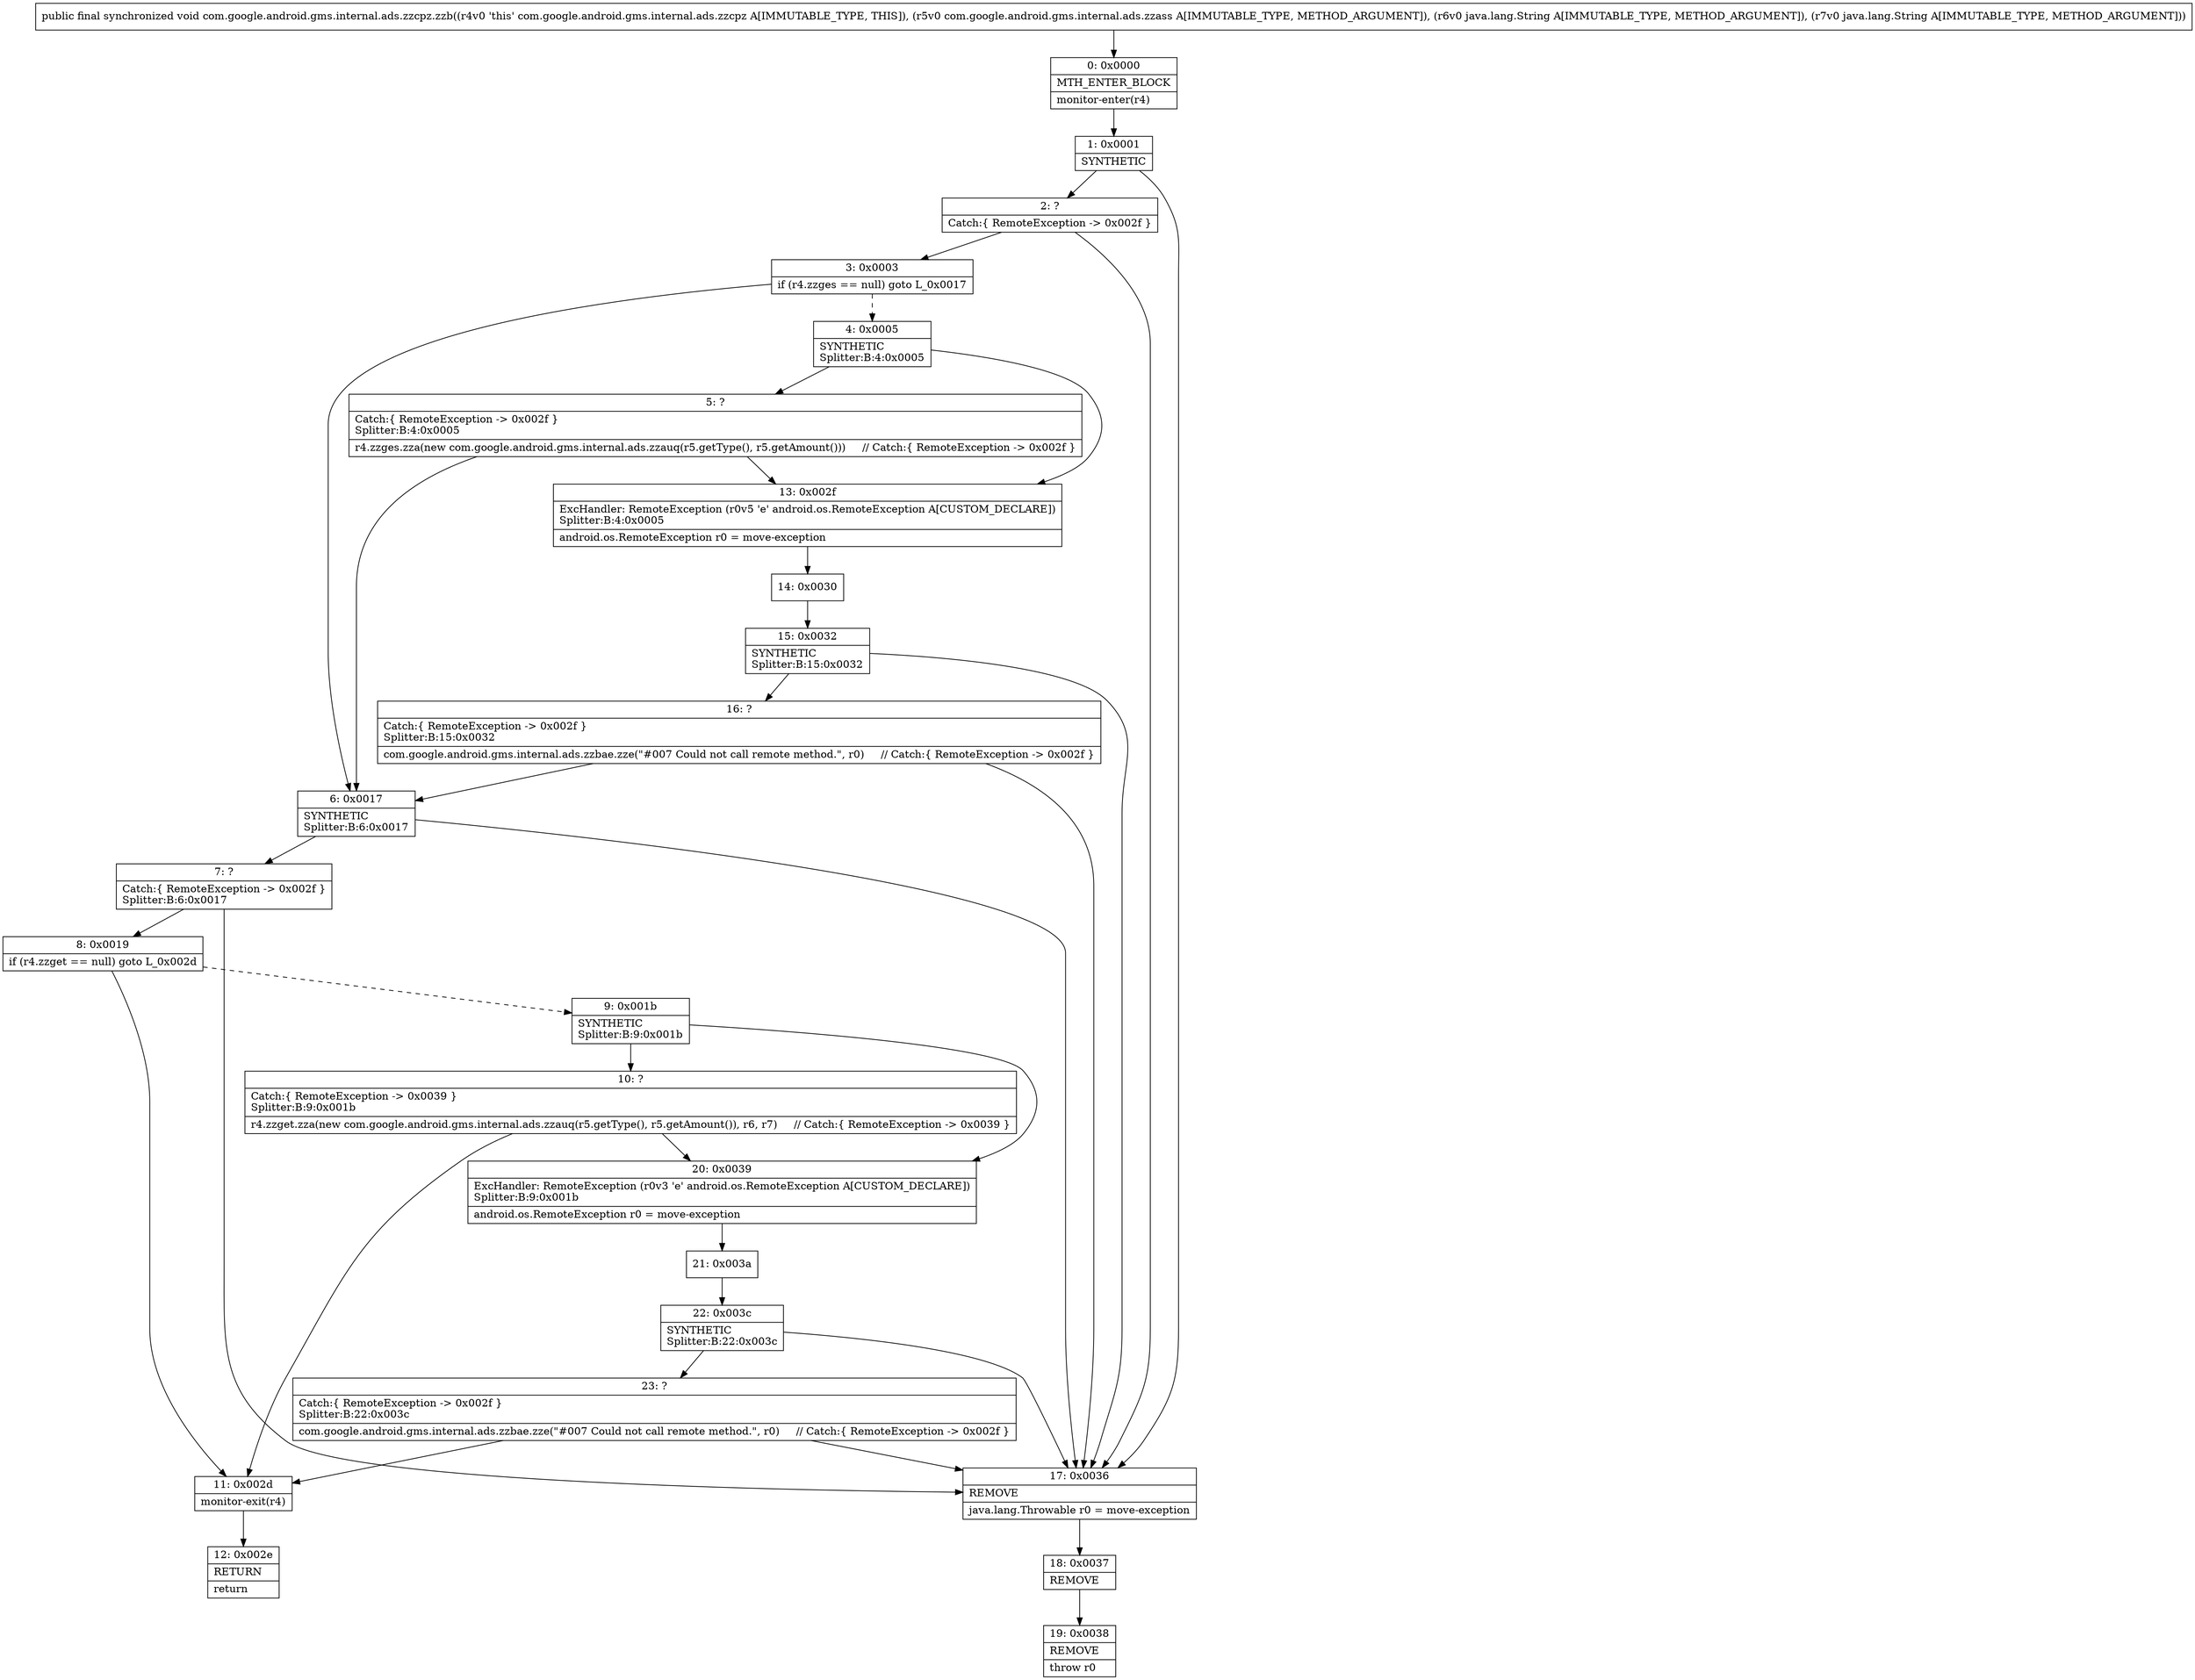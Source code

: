 digraph "CFG forcom.google.android.gms.internal.ads.zzcpz.zzb(Lcom\/google\/android\/gms\/internal\/ads\/zzass;Ljava\/lang\/String;Ljava\/lang\/String;)V" {
Node_0 [shape=record,label="{0\:\ 0x0000|MTH_ENTER_BLOCK\l|monitor\-enter(r4)\l}"];
Node_1 [shape=record,label="{1\:\ 0x0001|SYNTHETIC\l}"];
Node_2 [shape=record,label="{2\:\ ?|Catch:\{ RemoteException \-\> 0x002f \}\l}"];
Node_3 [shape=record,label="{3\:\ 0x0003|if (r4.zzges == null) goto L_0x0017\l}"];
Node_4 [shape=record,label="{4\:\ 0x0005|SYNTHETIC\lSplitter:B:4:0x0005\l}"];
Node_5 [shape=record,label="{5\:\ ?|Catch:\{ RemoteException \-\> 0x002f \}\lSplitter:B:4:0x0005\l|r4.zzges.zza(new com.google.android.gms.internal.ads.zzauq(r5.getType(), r5.getAmount()))     \/\/ Catch:\{ RemoteException \-\> 0x002f \}\l}"];
Node_6 [shape=record,label="{6\:\ 0x0017|SYNTHETIC\lSplitter:B:6:0x0017\l}"];
Node_7 [shape=record,label="{7\:\ ?|Catch:\{ RemoteException \-\> 0x002f \}\lSplitter:B:6:0x0017\l}"];
Node_8 [shape=record,label="{8\:\ 0x0019|if (r4.zzget == null) goto L_0x002d\l}"];
Node_9 [shape=record,label="{9\:\ 0x001b|SYNTHETIC\lSplitter:B:9:0x001b\l}"];
Node_10 [shape=record,label="{10\:\ ?|Catch:\{ RemoteException \-\> 0x0039 \}\lSplitter:B:9:0x001b\l|r4.zzget.zza(new com.google.android.gms.internal.ads.zzauq(r5.getType(), r5.getAmount()), r6, r7)     \/\/ Catch:\{ RemoteException \-\> 0x0039 \}\l}"];
Node_11 [shape=record,label="{11\:\ 0x002d|monitor\-exit(r4)\l}"];
Node_12 [shape=record,label="{12\:\ 0x002e|RETURN\l|return\l}"];
Node_13 [shape=record,label="{13\:\ 0x002f|ExcHandler: RemoteException (r0v5 'e' android.os.RemoteException A[CUSTOM_DECLARE])\lSplitter:B:4:0x0005\l|android.os.RemoteException r0 = move\-exception\l}"];
Node_14 [shape=record,label="{14\:\ 0x0030}"];
Node_15 [shape=record,label="{15\:\ 0x0032|SYNTHETIC\lSplitter:B:15:0x0032\l}"];
Node_16 [shape=record,label="{16\:\ ?|Catch:\{ RemoteException \-\> 0x002f \}\lSplitter:B:15:0x0032\l|com.google.android.gms.internal.ads.zzbae.zze(\"#007 Could not call remote method.\", r0)     \/\/ Catch:\{ RemoteException \-\> 0x002f \}\l}"];
Node_17 [shape=record,label="{17\:\ 0x0036|REMOVE\l|java.lang.Throwable r0 = move\-exception\l}"];
Node_18 [shape=record,label="{18\:\ 0x0037|REMOVE\l}"];
Node_19 [shape=record,label="{19\:\ 0x0038|REMOVE\l|throw r0\l}"];
Node_20 [shape=record,label="{20\:\ 0x0039|ExcHandler: RemoteException (r0v3 'e' android.os.RemoteException A[CUSTOM_DECLARE])\lSplitter:B:9:0x001b\l|android.os.RemoteException r0 = move\-exception\l}"];
Node_21 [shape=record,label="{21\:\ 0x003a}"];
Node_22 [shape=record,label="{22\:\ 0x003c|SYNTHETIC\lSplitter:B:22:0x003c\l}"];
Node_23 [shape=record,label="{23\:\ ?|Catch:\{ RemoteException \-\> 0x002f \}\lSplitter:B:22:0x003c\l|com.google.android.gms.internal.ads.zzbae.zze(\"#007 Could not call remote method.\", r0)     \/\/ Catch:\{ RemoteException \-\> 0x002f \}\l}"];
MethodNode[shape=record,label="{public final synchronized void com.google.android.gms.internal.ads.zzcpz.zzb((r4v0 'this' com.google.android.gms.internal.ads.zzcpz A[IMMUTABLE_TYPE, THIS]), (r5v0 com.google.android.gms.internal.ads.zzass A[IMMUTABLE_TYPE, METHOD_ARGUMENT]), (r6v0 java.lang.String A[IMMUTABLE_TYPE, METHOD_ARGUMENT]), (r7v0 java.lang.String A[IMMUTABLE_TYPE, METHOD_ARGUMENT])) }"];
MethodNode -> Node_0;
Node_0 -> Node_1;
Node_1 -> Node_2;
Node_1 -> Node_17;
Node_2 -> Node_3;
Node_2 -> Node_17;
Node_3 -> Node_4[style=dashed];
Node_3 -> Node_6;
Node_4 -> Node_5;
Node_4 -> Node_13;
Node_5 -> Node_6;
Node_5 -> Node_13;
Node_6 -> Node_7;
Node_6 -> Node_17;
Node_7 -> Node_8;
Node_7 -> Node_17;
Node_8 -> Node_9[style=dashed];
Node_8 -> Node_11;
Node_9 -> Node_10;
Node_9 -> Node_20;
Node_10 -> Node_11;
Node_10 -> Node_20;
Node_11 -> Node_12;
Node_13 -> Node_14;
Node_14 -> Node_15;
Node_15 -> Node_16;
Node_15 -> Node_17;
Node_16 -> Node_17;
Node_16 -> Node_6;
Node_17 -> Node_18;
Node_18 -> Node_19;
Node_20 -> Node_21;
Node_21 -> Node_22;
Node_22 -> Node_23;
Node_22 -> Node_17;
Node_23 -> Node_17;
Node_23 -> Node_11;
}

